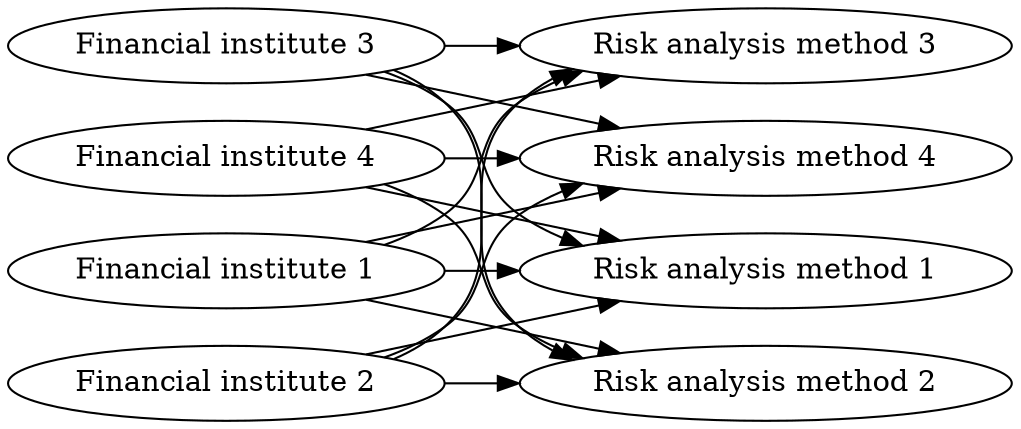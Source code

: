 digraph { 
  institution1 [ label = "Financial institute 1" ];
  institution2 [ label = "Financial institute 2" ];
  institution3 [ label = "Financial institute 3" ];
  institution4 [ label = "Financial institute 4" ];
  analysis1 [ label = "Risk analysis method 1" ];
  analysis2 [ label = "Risk analysis method 2" ];
  analysis3 [ label = "Risk analysis method 3" ];
  analysis4 [ label = "Risk analysis method 4" ];

  rankdir=LR

  institution1 -> analysis1;
  institution2 -> analysis1;
  institution3 -> analysis1;
  institution4 -> analysis1;

  institution1 -> analysis2;
  institution2 -> analysis2;
  institution3 -> analysis2;
  institution4 -> analysis2;

  institution1 -> analysis3;
  institution2 -> analysis3;
  institution3 -> analysis3;
  institution4 -> analysis3;

  institution1 -> analysis4;
  institution2 -> analysis4;
  institution3 -> analysis4;
  institution4 -> analysis4;
} 
